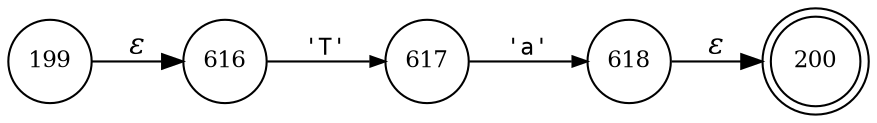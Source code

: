 digraph ATN {
rankdir=LR;
s200[fontsize=11, label="200", shape=doublecircle, fixedsize=true, width=.6];
s199[fontsize=11,label="199", shape=circle, fixedsize=true, width=.55, peripheries=1];
s616[fontsize=11,label="616", shape=circle, fixedsize=true, width=.55, peripheries=1];
s617[fontsize=11,label="617", shape=circle, fixedsize=true, width=.55, peripheries=1];
s618[fontsize=11,label="618", shape=circle, fixedsize=true, width=.55, peripheries=1];
s199 -> s616 [fontname="Times-Italic", label="&epsilon;"];
s616 -> s617 [fontsize=11, fontname="Courier", arrowsize=.7, label = "'T'", arrowhead = normal];
s617 -> s618 [fontsize=11, fontname="Courier", arrowsize=.7, label = "'a'", arrowhead = normal];
s618 -> s200 [fontname="Times-Italic", label="&epsilon;"];
}